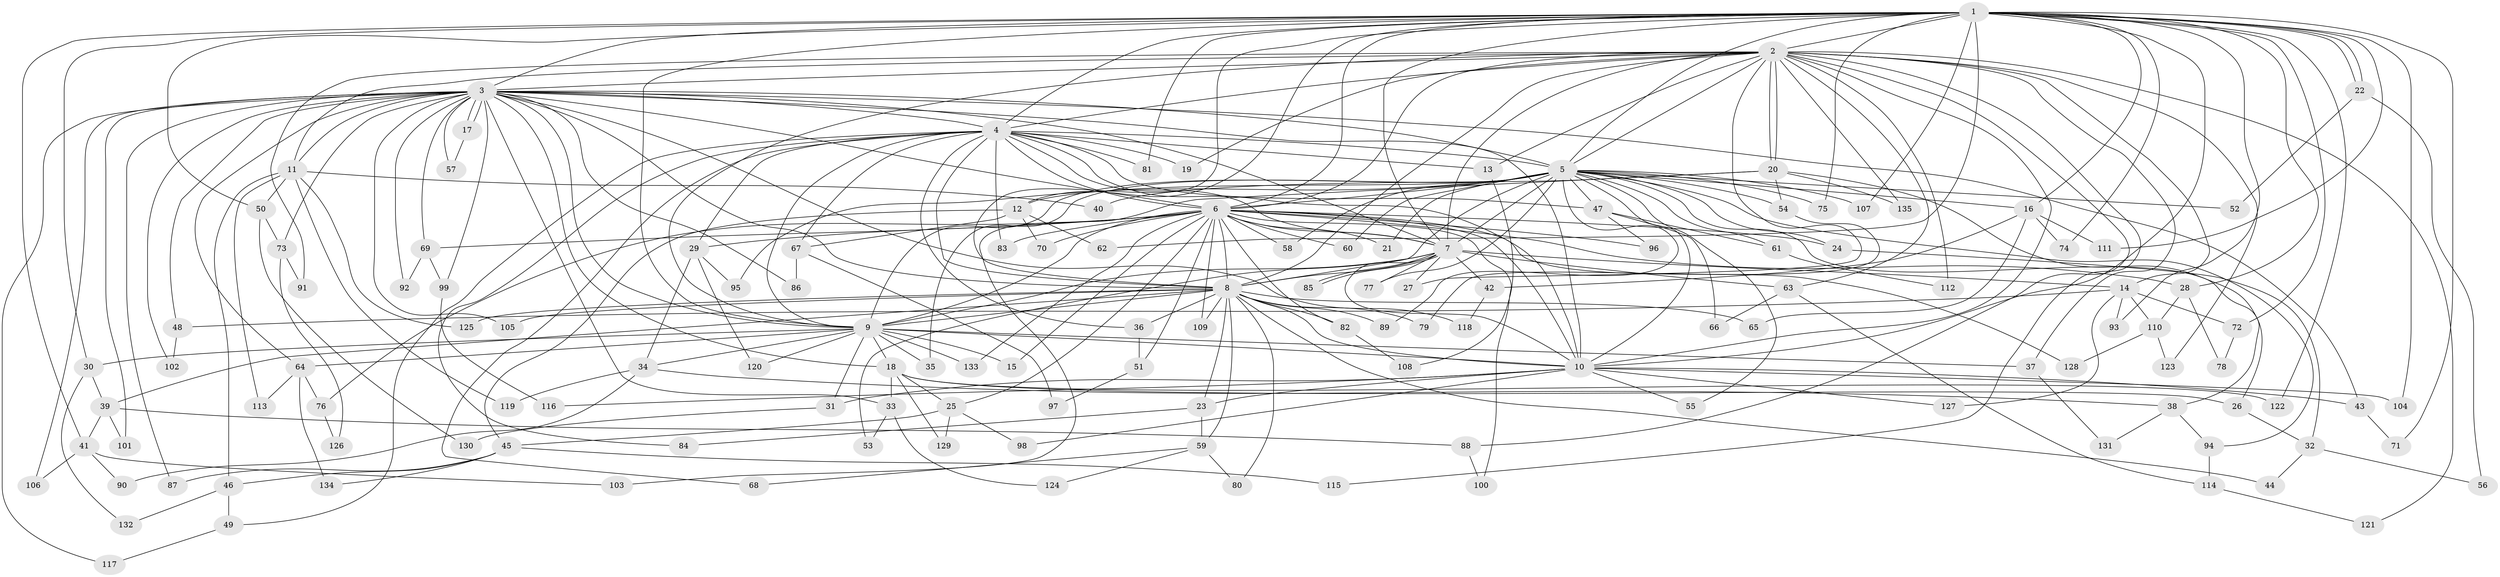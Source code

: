 // coarse degree distribution, {19: 0.05555555555555555, 3: 0.12962962962962962, 4: 0.24074074074074073, 21: 0.037037037037037035, 2: 0.16666666666666666, 5: 0.14814814814814814, 13: 0.018518518518518517, 16: 0.018518518518518517, 1: 0.037037037037037035, 6: 0.05555555555555555, 18: 0.018518518518518517, 17: 0.018518518518518517, 7: 0.037037037037037035, 10: 0.018518518518518517}
// Generated by graph-tools (version 1.1) at 2025/36/03/04/25 23:36:29]
// undirected, 135 vertices, 295 edges
graph export_dot {
  node [color=gray90,style=filled];
  1;
  2;
  3;
  4;
  5;
  6;
  7;
  8;
  9;
  10;
  11;
  12;
  13;
  14;
  15;
  16;
  17;
  18;
  19;
  20;
  21;
  22;
  23;
  24;
  25;
  26;
  27;
  28;
  29;
  30;
  31;
  32;
  33;
  34;
  35;
  36;
  37;
  38;
  39;
  40;
  41;
  42;
  43;
  44;
  45;
  46;
  47;
  48;
  49;
  50;
  51;
  52;
  53;
  54;
  55;
  56;
  57;
  58;
  59;
  60;
  61;
  62;
  63;
  64;
  65;
  66;
  67;
  68;
  69;
  70;
  71;
  72;
  73;
  74;
  75;
  76;
  77;
  78;
  79;
  80;
  81;
  82;
  83;
  84;
  85;
  86;
  87;
  88;
  89;
  90;
  91;
  92;
  93;
  94;
  95;
  96;
  97;
  98;
  99;
  100;
  101;
  102;
  103;
  104;
  105;
  106;
  107;
  108;
  109;
  110;
  111;
  112;
  113;
  114;
  115;
  116;
  117;
  118;
  119;
  120;
  121;
  122;
  123;
  124;
  125;
  126;
  127;
  128;
  129;
  130;
  131;
  132;
  133;
  134;
  135;
  1 -- 2;
  1 -- 3;
  1 -- 4;
  1 -- 5;
  1 -- 6;
  1 -- 7;
  1 -- 8;
  1 -- 9;
  1 -- 10;
  1 -- 12;
  1 -- 16;
  1 -- 22;
  1 -- 22;
  1 -- 28;
  1 -- 30;
  1 -- 41;
  1 -- 50;
  1 -- 62;
  1 -- 71;
  1 -- 72;
  1 -- 74;
  1 -- 75;
  1 -- 81;
  1 -- 93;
  1 -- 104;
  1 -- 107;
  1 -- 111;
  1 -- 122;
  2 -- 3;
  2 -- 4;
  2 -- 5;
  2 -- 6;
  2 -- 7;
  2 -- 8;
  2 -- 9;
  2 -- 10;
  2 -- 11;
  2 -- 13;
  2 -- 14;
  2 -- 19;
  2 -- 20;
  2 -- 20;
  2 -- 27;
  2 -- 37;
  2 -- 63;
  2 -- 88;
  2 -- 91;
  2 -- 112;
  2 -- 115;
  2 -- 121;
  2 -- 123;
  2 -- 135;
  3 -- 4;
  3 -- 5;
  3 -- 6;
  3 -- 7;
  3 -- 8;
  3 -- 9;
  3 -- 10;
  3 -- 11;
  3 -- 17;
  3 -- 17;
  3 -- 18;
  3 -- 33;
  3 -- 43;
  3 -- 48;
  3 -- 57;
  3 -- 64;
  3 -- 69;
  3 -- 73;
  3 -- 86;
  3 -- 87;
  3 -- 92;
  3 -- 99;
  3 -- 101;
  3 -- 102;
  3 -- 105;
  3 -- 106;
  3 -- 117;
  3 -- 118;
  4 -- 5;
  4 -- 6;
  4 -- 7;
  4 -- 8;
  4 -- 9;
  4 -- 10;
  4 -- 13;
  4 -- 19;
  4 -- 29;
  4 -- 36;
  4 -- 47;
  4 -- 49;
  4 -- 67;
  4 -- 68;
  4 -- 81;
  4 -- 83;
  4 -- 84;
  5 -- 6;
  5 -- 7;
  5 -- 8;
  5 -- 9;
  5 -- 10;
  5 -- 12;
  5 -- 16;
  5 -- 21;
  5 -- 24;
  5 -- 26;
  5 -- 35;
  5 -- 47;
  5 -- 52;
  5 -- 54;
  5 -- 55;
  5 -- 58;
  5 -- 60;
  5 -- 61;
  5 -- 75;
  5 -- 77;
  5 -- 89;
  5 -- 94;
  5 -- 95;
  5 -- 107;
  6 -- 7;
  6 -- 8;
  6 -- 9;
  6 -- 10;
  6 -- 15;
  6 -- 21;
  6 -- 24;
  6 -- 25;
  6 -- 28;
  6 -- 29;
  6 -- 51;
  6 -- 58;
  6 -- 60;
  6 -- 69;
  6 -- 70;
  6 -- 76;
  6 -- 82;
  6 -- 83;
  6 -- 96;
  6 -- 100;
  6 -- 109;
  6 -- 128;
  6 -- 133;
  7 -- 8;
  7 -- 9;
  7 -- 10;
  7 -- 14;
  7 -- 27;
  7 -- 42;
  7 -- 53;
  7 -- 63;
  7 -- 77;
  7 -- 85;
  7 -- 85;
  8 -- 9;
  8 -- 10;
  8 -- 23;
  8 -- 36;
  8 -- 39;
  8 -- 44;
  8 -- 59;
  8 -- 65;
  8 -- 79;
  8 -- 80;
  8 -- 82;
  8 -- 89;
  8 -- 105;
  8 -- 109;
  8 -- 125;
  9 -- 10;
  9 -- 15;
  9 -- 18;
  9 -- 30;
  9 -- 31;
  9 -- 34;
  9 -- 35;
  9 -- 37;
  9 -- 64;
  9 -- 120;
  9 -- 133;
  10 -- 23;
  10 -- 31;
  10 -- 43;
  10 -- 55;
  10 -- 98;
  10 -- 104;
  10 -- 116;
  10 -- 127;
  11 -- 40;
  11 -- 46;
  11 -- 50;
  11 -- 113;
  11 -- 119;
  11 -- 125;
  12 -- 45;
  12 -- 62;
  12 -- 67;
  12 -- 70;
  13 -- 108;
  14 -- 48;
  14 -- 72;
  14 -- 93;
  14 -- 110;
  14 -- 127;
  16 -- 42;
  16 -- 65;
  16 -- 74;
  16 -- 111;
  17 -- 57;
  18 -- 25;
  18 -- 26;
  18 -- 33;
  18 -- 122;
  18 -- 129;
  20 -- 38;
  20 -- 40;
  20 -- 54;
  20 -- 103;
  20 -- 135;
  22 -- 52;
  22 -- 56;
  23 -- 59;
  23 -- 84;
  24 -- 32;
  25 -- 45;
  25 -- 98;
  25 -- 129;
  26 -- 32;
  28 -- 78;
  28 -- 110;
  29 -- 34;
  29 -- 95;
  29 -- 120;
  30 -- 39;
  30 -- 132;
  31 -- 130;
  32 -- 44;
  32 -- 56;
  33 -- 53;
  33 -- 124;
  34 -- 38;
  34 -- 90;
  34 -- 119;
  36 -- 51;
  37 -- 131;
  38 -- 94;
  38 -- 131;
  39 -- 41;
  39 -- 88;
  39 -- 101;
  41 -- 90;
  41 -- 103;
  41 -- 106;
  42 -- 118;
  43 -- 71;
  45 -- 46;
  45 -- 87;
  45 -- 115;
  45 -- 134;
  46 -- 49;
  46 -- 132;
  47 -- 61;
  47 -- 66;
  47 -- 96;
  48 -- 102;
  49 -- 117;
  50 -- 73;
  50 -- 130;
  51 -- 97;
  54 -- 79;
  59 -- 68;
  59 -- 80;
  59 -- 124;
  61 -- 112;
  63 -- 66;
  63 -- 114;
  64 -- 76;
  64 -- 113;
  64 -- 134;
  67 -- 86;
  67 -- 97;
  69 -- 92;
  69 -- 99;
  72 -- 78;
  73 -- 91;
  73 -- 126;
  76 -- 126;
  82 -- 108;
  88 -- 100;
  94 -- 114;
  99 -- 116;
  110 -- 123;
  110 -- 128;
  114 -- 121;
}
